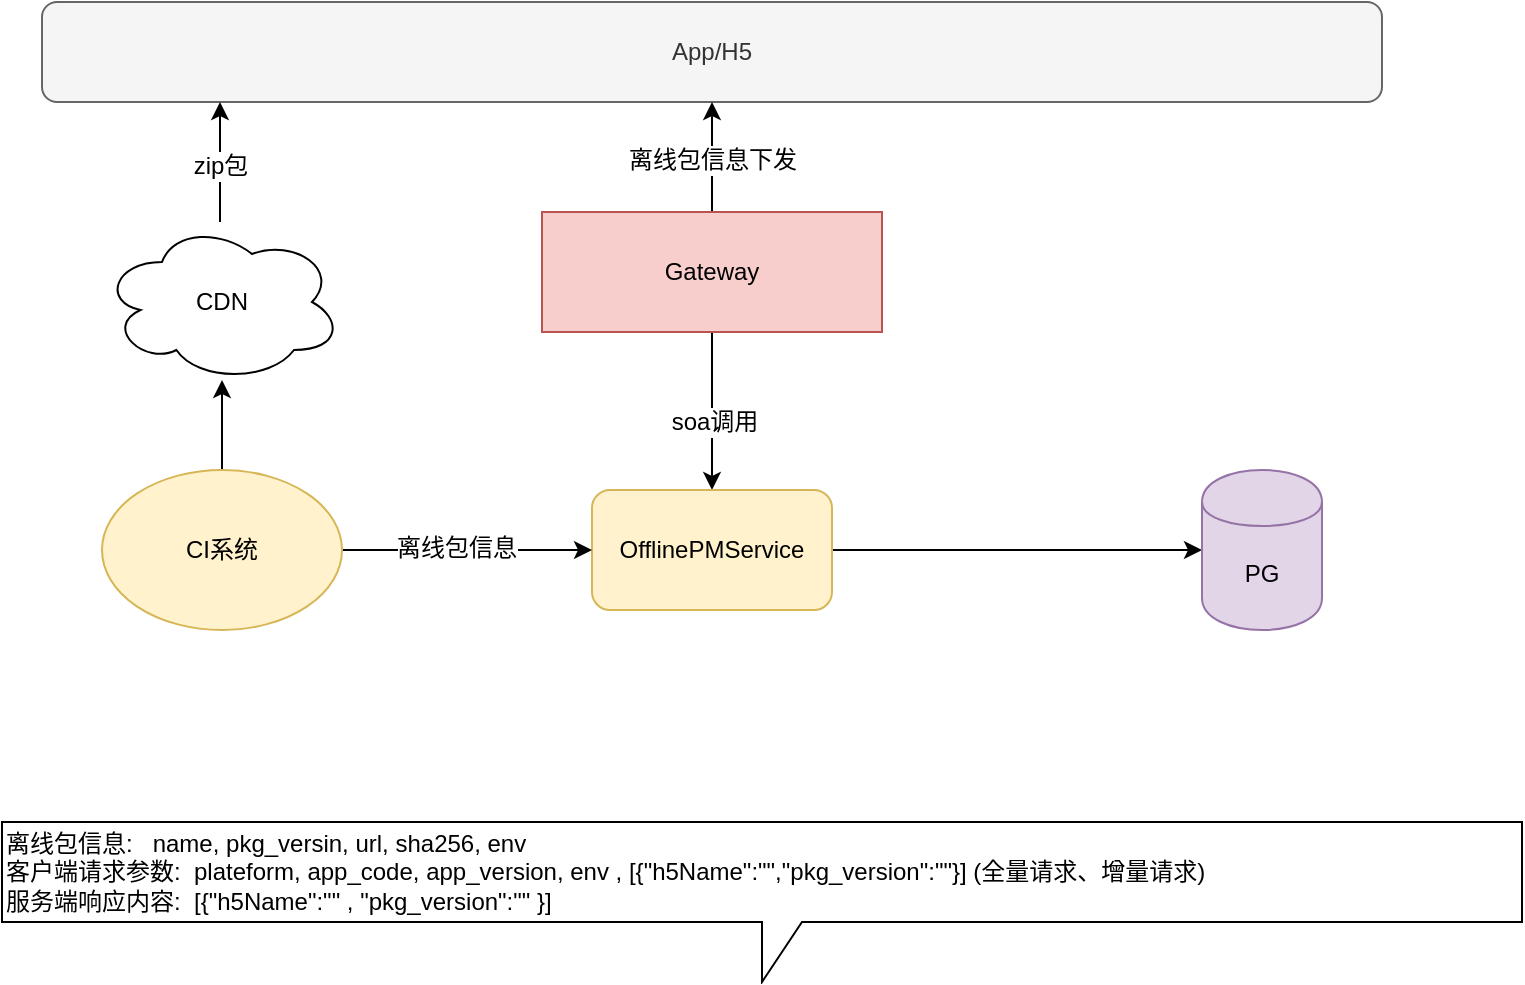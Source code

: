 <mxfile version="12.1.3" type="github" pages="1">
  <diagram id="rlvopRm7BXBtBSCe4tqG" name="第 1 页">
    <mxGraphModel dx="1426" dy="794" grid="1" gridSize="10" guides="1" tooltips="1" connect="1" arrows="1" fold="1" page="1" pageScale="1" pageWidth="827" pageHeight="1169" math="0" shadow="0">
      <root>
        <mxCell id="0"/>
        <mxCell id="1" parent="0"/>
        <mxCell id="lHBY-Ies8V-TYgrtDULv-2" value="App/H5" style="rounded=1;whiteSpace=wrap;html=1;fillColor=#f5f5f5;strokeColor=#666666;fontColor=#333333;" vertex="1" parent="1">
          <mxGeometry x="60" y="150" width="670" height="50" as="geometry"/>
        </mxCell>
        <mxCell id="lHBY-Ies8V-TYgrtDULv-7" style="edgeStyle=orthogonalEdgeStyle;rounded=0;orthogonalLoop=1;jettySize=auto;html=1;entryX=0.5;entryY=0;entryDx=0;entryDy=0;" edge="1" parent="1" source="lHBY-Ies8V-TYgrtDULv-3" target="lHBY-Ies8V-TYgrtDULv-4">
          <mxGeometry relative="1" as="geometry"/>
        </mxCell>
        <mxCell id="lHBY-Ies8V-TYgrtDULv-14" value="soa调用" style="text;html=1;resizable=0;points=[];align=center;verticalAlign=middle;labelBackgroundColor=#ffffff;" vertex="1" connectable="0" parent="lHBY-Ies8V-TYgrtDULv-7">
          <mxGeometry x="0.127" y="1" relative="1" as="geometry">
            <mxPoint as="offset"/>
          </mxGeometry>
        </mxCell>
        <mxCell id="lHBY-Ies8V-TYgrtDULv-12" style="edgeStyle=orthogonalEdgeStyle;rounded=0;orthogonalLoop=1;jettySize=auto;html=1;exitX=0.5;exitY=0;exitDx=0;exitDy=0;entryX=0.5;entryY=1;entryDx=0;entryDy=0;" edge="1" parent="1" source="lHBY-Ies8V-TYgrtDULv-3" target="lHBY-Ies8V-TYgrtDULv-2">
          <mxGeometry relative="1" as="geometry"/>
        </mxCell>
        <mxCell id="lHBY-Ies8V-TYgrtDULv-13" value="离线包信息下发" style="text;html=1;resizable=0;points=[];align=center;verticalAlign=middle;labelBackgroundColor=#ffffff;" vertex="1" connectable="0" parent="lHBY-Ies8V-TYgrtDULv-12">
          <mxGeometry x="-0.057" relative="1" as="geometry">
            <mxPoint as="offset"/>
          </mxGeometry>
        </mxCell>
        <mxCell id="lHBY-Ies8V-TYgrtDULv-3" value="Gateway" style="rounded=0;whiteSpace=wrap;html=1;fillColor=#f8cecc;strokeColor=#b85450;" vertex="1" parent="1">
          <mxGeometry x="310" y="255" width="170" height="60" as="geometry"/>
        </mxCell>
        <mxCell id="lHBY-Ies8V-TYgrtDULv-21" style="edgeStyle=orthogonalEdgeStyle;rounded=0;orthogonalLoop=1;jettySize=auto;html=1;entryX=0;entryY=0.5;entryDx=0;entryDy=0;" edge="1" parent="1" source="lHBY-Ies8V-TYgrtDULv-4" target="lHBY-Ies8V-TYgrtDULv-20">
          <mxGeometry relative="1" as="geometry"/>
        </mxCell>
        <mxCell id="lHBY-Ies8V-TYgrtDULv-4" value="OfflinePMService" style="rounded=1;whiteSpace=wrap;html=1;fillColor=#fff2cc;strokeColor=#d6b656;" vertex="1" parent="1">
          <mxGeometry x="335" y="394" width="120" height="60" as="geometry"/>
        </mxCell>
        <mxCell id="lHBY-Ies8V-TYgrtDULv-10" style="edgeStyle=orthogonalEdgeStyle;rounded=0;orthogonalLoop=1;jettySize=auto;html=1;entryX=0;entryY=0.5;entryDx=0;entryDy=0;" edge="1" parent="1" source="lHBY-Ies8V-TYgrtDULv-9" target="lHBY-Ies8V-TYgrtDULv-4">
          <mxGeometry relative="1" as="geometry"/>
        </mxCell>
        <mxCell id="lHBY-Ies8V-TYgrtDULv-19" value="离线包信息" style="text;html=1;resizable=0;points=[];align=center;verticalAlign=middle;labelBackgroundColor=#ffffff;" vertex="1" connectable="0" parent="lHBY-Ies8V-TYgrtDULv-10">
          <mxGeometry x="-0.088" y="1" relative="1" as="geometry">
            <mxPoint as="offset"/>
          </mxGeometry>
        </mxCell>
        <mxCell id="lHBY-Ies8V-TYgrtDULv-18" style="edgeStyle=orthogonalEdgeStyle;rounded=0;orthogonalLoop=1;jettySize=auto;html=1;exitX=0.5;exitY=0;exitDx=0;exitDy=0;entryX=0.5;entryY=0.988;entryDx=0;entryDy=0;entryPerimeter=0;" edge="1" parent="1" source="lHBY-Ies8V-TYgrtDULv-9" target="lHBY-Ies8V-TYgrtDULv-15">
          <mxGeometry relative="1" as="geometry"/>
        </mxCell>
        <mxCell id="lHBY-Ies8V-TYgrtDULv-9" value="CI系统" style="ellipse;whiteSpace=wrap;html=1;fillColor=#fff2cc;strokeColor=#d6b656;" vertex="1" parent="1">
          <mxGeometry x="90" y="384" width="120" height="80" as="geometry"/>
        </mxCell>
        <mxCell id="lHBY-Ies8V-TYgrtDULv-16" style="edgeStyle=orthogonalEdgeStyle;rounded=0;orthogonalLoop=1;jettySize=auto;html=1;" edge="1" parent="1">
          <mxGeometry relative="1" as="geometry">
            <mxPoint x="149" y="260" as="sourcePoint"/>
            <mxPoint x="149" y="200" as="targetPoint"/>
            <Array as="points">
              <mxPoint x="149" y="250"/>
              <mxPoint x="149" y="250"/>
            </Array>
          </mxGeometry>
        </mxCell>
        <mxCell id="lHBY-Ies8V-TYgrtDULv-17" value="zip包" style="text;html=1;resizable=0;points=[];align=center;verticalAlign=middle;labelBackgroundColor=#ffffff;" vertex="1" connectable="0" parent="lHBY-Ies8V-TYgrtDULv-16">
          <mxGeometry x="-0.067" relative="1" as="geometry">
            <mxPoint as="offset"/>
          </mxGeometry>
        </mxCell>
        <mxCell id="lHBY-Ies8V-TYgrtDULv-15" value="CDN" style="ellipse;shape=cloud;whiteSpace=wrap;html=1;" vertex="1" parent="1">
          <mxGeometry x="90" y="260" width="120" height="80" as="geometry"/>
        </mxCell>
        <mxCell id="lHBY-Ies8V-TYgrtDULv-20" value="PG" style="shape=cylinder;whiteSpace=wrap;html=1;boundedLbl=1;backgroundOutline=1;fillColor=#e1d5e7;strokeColor=#9673a6;" vertex="1" parent="1">
          <mxGeometry x="640" y="384" width="60" height="80" as="geometry"/>
        </mxCell>
        <mxCell id="lHBY-Ies8V-TYgrtDULv-22" value="离线包信息:&amp;nbsp; &amp;nbsp;name, pkg_versin, url, sha256, env&amp;nbsp; &amp;nbsp; &amp;nbsp; &amp;nbsp; &amp;nbsp; &amp;nbsp; &amp;nbsp; &amp;nbsp; &amp;nbsp; &amp;nbsp; &amp;nbsp; &amp;nbsp; &amp;nbsp; &lt;br&gt;客户端请求参数:&amp;nbsp; plateform, app_code, app_version, env , [{&quot;h5Name&quot;:&quot;&quot;,&quot;pkg_version&quot;:&quot;&quot;}] (全量请求、增量请求)&lt;br&gt;服务端响应内容:&amp;nbsp; [{&quot;h5Name&quot;:&quot;&quot; , &quot;pkg_version&quot;:&quot;&quot; }]" style="shape=callout;html=1;perimeter=calloutPerimeter;align=left;" vertex="1" parent="1">
          <mxGeometry x="40" y="560" width="760" height="80" as="geometry"/>
        </mxCell>
      </root>
    </mxGraphModel>
  </diagram>
</mxfile>
